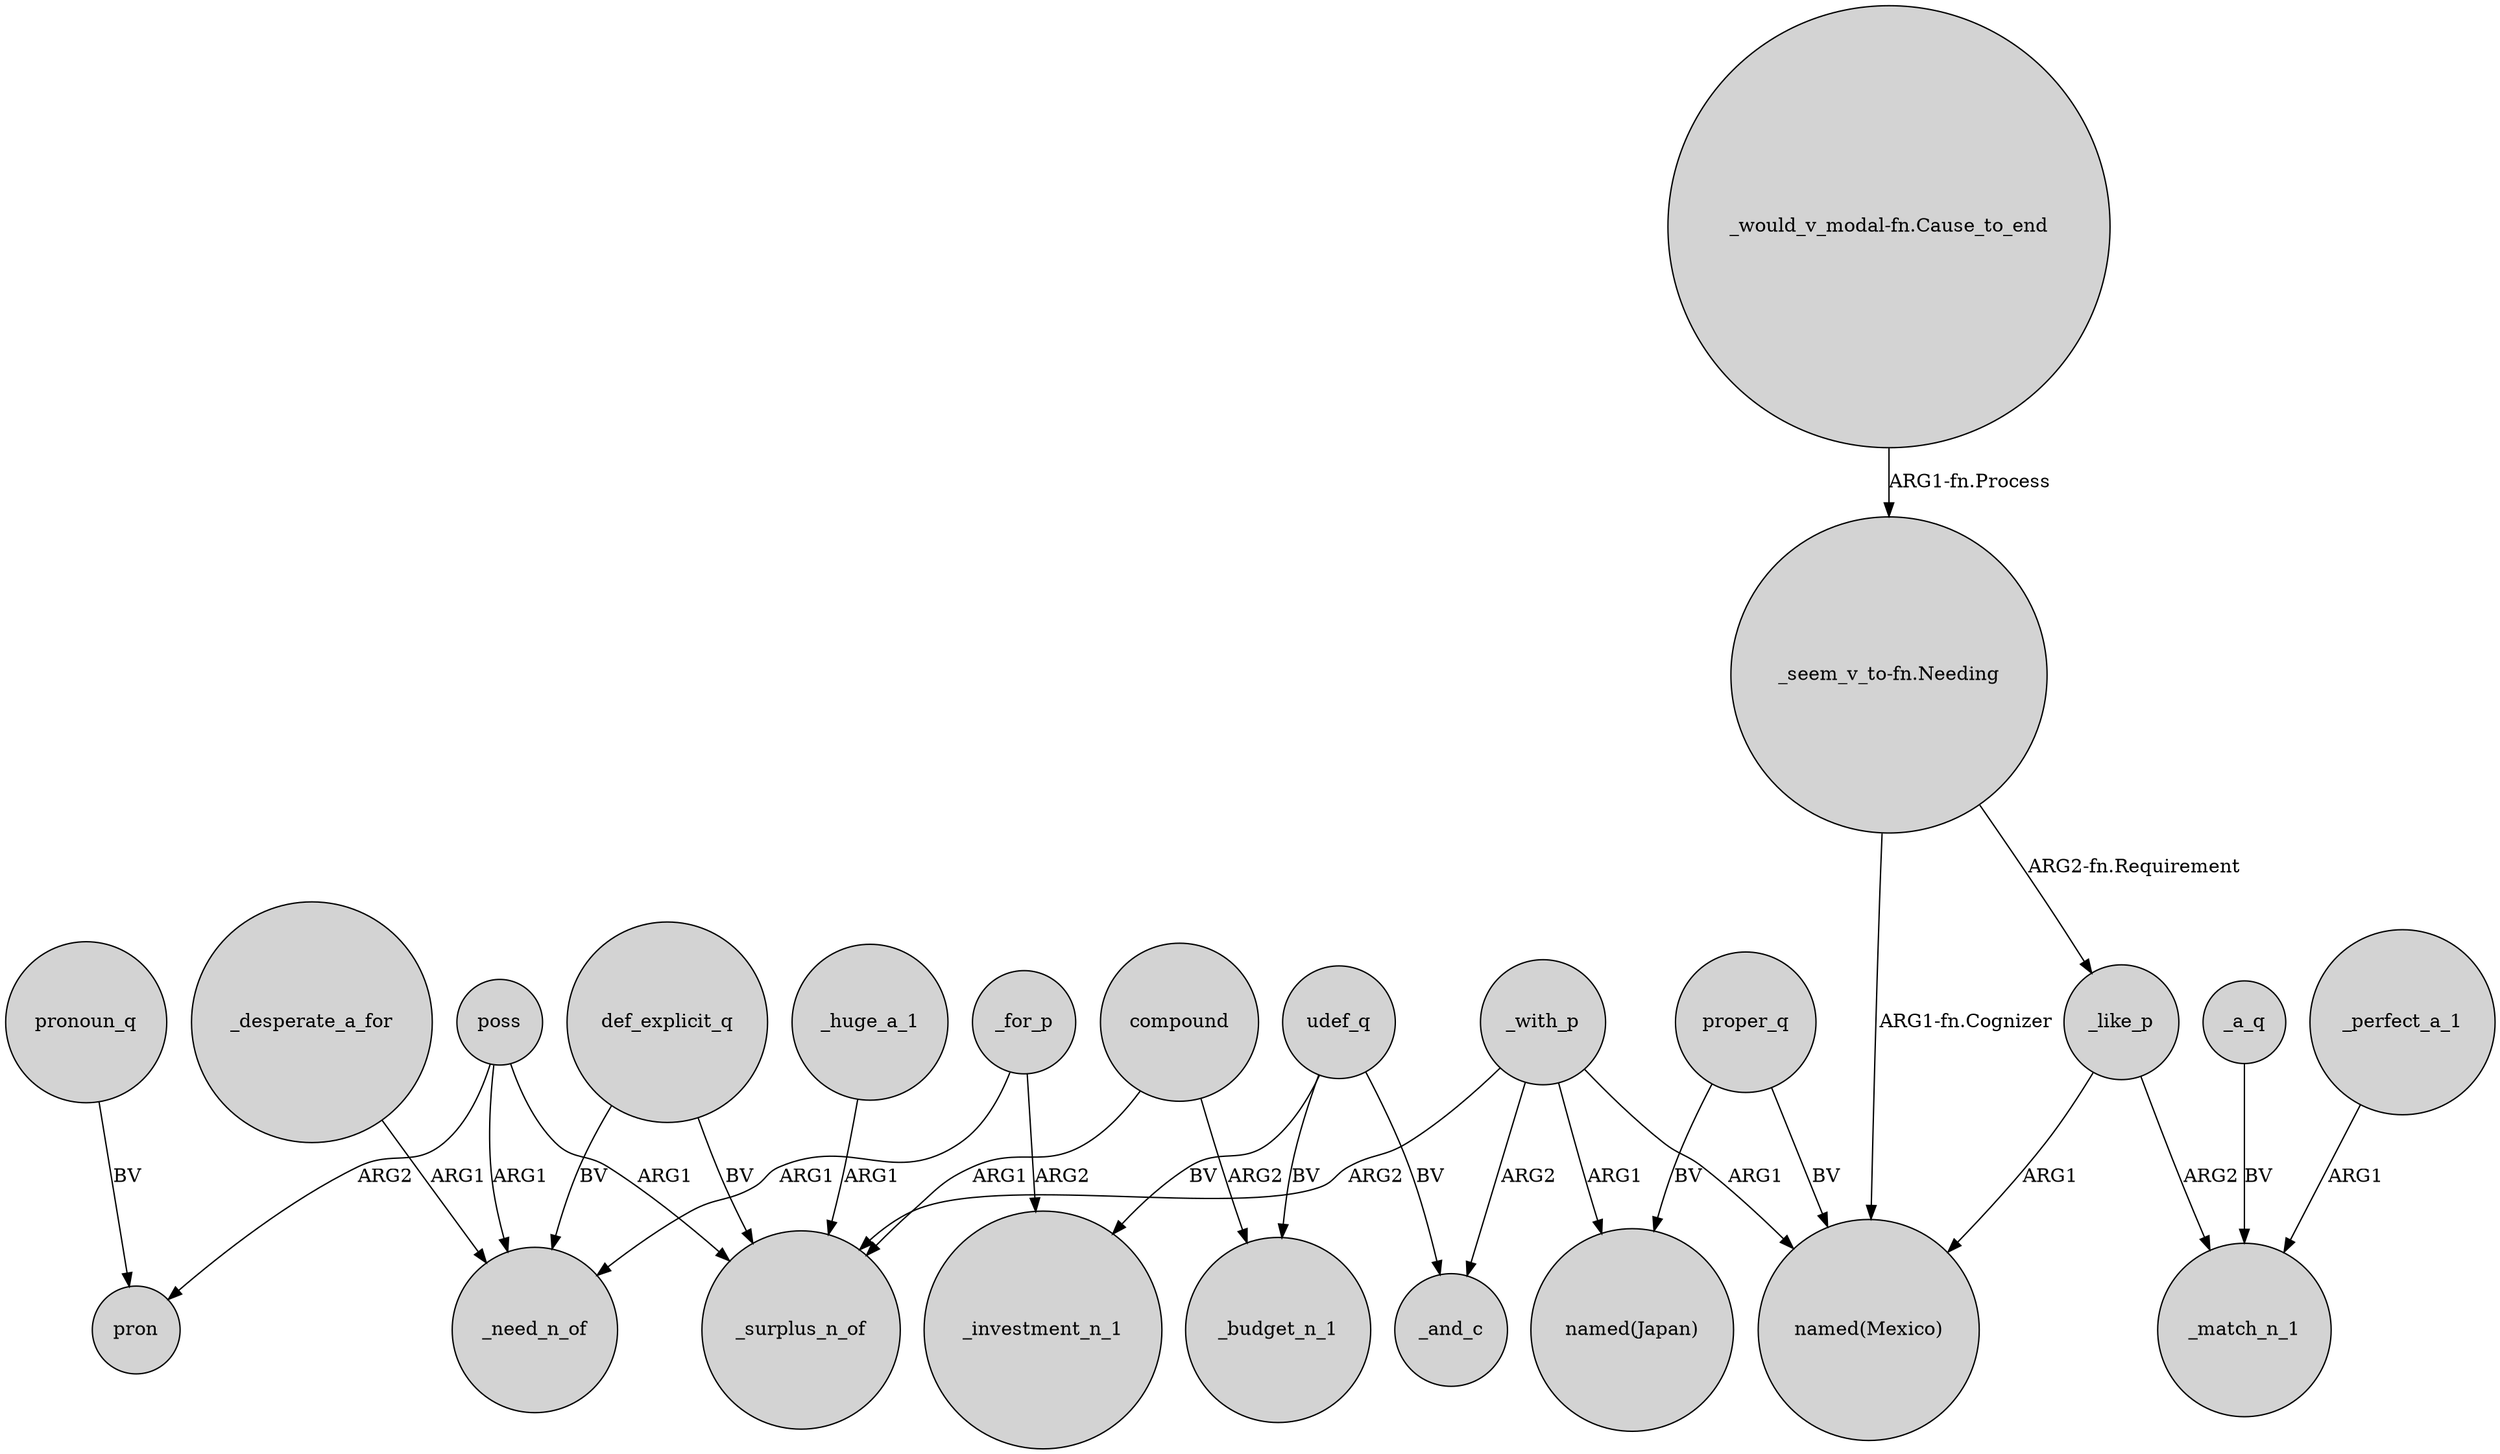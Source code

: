 digraph {
	node [shape=circle style=filled]
	_with_p -> _surplus_n_of [label=ARG2]
	def_explicit_q -> _surplus_n_of [label=BV]
	compound -> _surplus_n_of [label=ARG1]
	compound -> _budget_n_1 [label=ARG2]
	proper_q -> "named(Mexico)" [label=BV]
	_with_p -> "named(Japan)" [label=ARG1]
	udef_q -> _and_c [label=BV]
	_perfect_a_1 -> _match_n_1 [label=ARG1]
	pronoun_q -> pron [label=BV]
	_desperate_a_for -> _need_n_of [label=ARG1]
	poss -> pron [label=ARG2]
	"_seem_v_to-fn.Needing" -> _like_p [label="ARG2-fn.Requirement"]
	udef_q -> _budget_n_1 [label=BV]
	_huge_a_1 -> _surplus_n_of [label=ARG1]
	_with_p -> _and_c [label=ARG2]
	"_would_v_modal-fn.Cause_to_end" -> "_seem_v_to-fn.Needing" [label="ARG1-fn.Process"]
	proper_q -> "named(Japan)" [label=BV]
	udef_q -> _investment_n_1 [label=BV]
	poss -> _surplus_n_of [label=ARG1]
	def_explicit_q -> _need_n_of [label=BV]
	_a_q -> _match_n_1 [label=BV]
	_like_p -> "named(Mexico)" [label=ARG1]
	poss -> _need_n_of [label=ARG1]
	"_seem_v_to-fn.Needing" -> "named(Mexico)" [label="ARG1-fn.Cognizer"]
	_with_p -> "named(Mexico)" [label=ARG1]
	_like_p -> _match_n_1 [label=ARG2]
	_for_p -> _investment_n_1 [label=ARG2]
	_for_p -> _need_n_of [label=ARG1]
}
